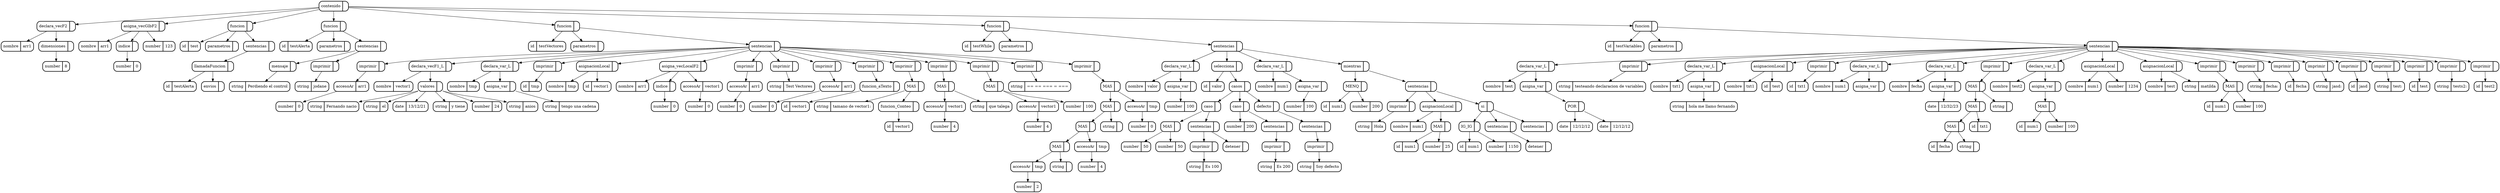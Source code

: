 digraph G {
node[shape=Mrecord]
5[label="contenido | ",style=bold]
2[label="declara_vecF2 | ",style=bold]
{5}->{2}
3[label="nombre | arr1",style=bold]
{2}->{3}
4[label="dimensiones | ",style=bold]
{2}->{4}
1[label="number | 8",style=bold]
{4}->{1}
8[label="asigna_vecGlbF2 | ",style=bold]
{5}->{8}
9[label="nombre | arr1",style=bold]
{8}->{9}
10[label="indice | ",style=bold]
{8}->{10}
6[label="number | 0",style=bold]
{10}->{6}
7[label="number | 123",style=bold]
{8}->{7}
16[label="funcion | ",style=bold]
{5}->{16}
17[label="id | test",style=bold]
{16}->{17}
11[label="parametros | ",style=bold]
{16}->{11}
15[label="sentencias | ",style=bold]
{16}->{15}
13[label="llamadaFuncion | ",style=bold]
{15}->{13}
14[label="id | testAlerta",style=bold]
{13}->{14}
12[label="envios | ",style=bold]
{13}->{12}
24[label="funcion | ",style=bold]
{5}->{24}
25[label="id | testAlerta",style=bold]
{24}->{25}
18[label="parametros | ",style=bold]
{24}->{18}
21[label="sentencias | ",style=bold]
{24}->{21}
20[label="mensaje | ",style=bold]
{21}->{20}
19[label="string | Perdiendo el control",style=bold]
{20}->{19}
23[label="imprimir | ",style=bold]
{21}->{23}
22[label="string | jodane",style=bold]
{23}->{22}
96[label="funcion | ",style=bold]
{5}->{96}
97[label="id | testVectores",style=bold]
{96}->{97}
26[label="parametros | ",style=bold]
{96}->{26}
30[label="sentencias | ",style=bold]
{96}->{30}
29[label="imprimir | ",style=bold]
{30}->{29}
28[label="accesoAr | arr1",style=bold]
{29}->{28}
27[label="number | 0",style=bold]
{28}->{27}
38[label="declara_vecF1_L | ",style=bold]
{30}->{38}
39[label="nombre | vector1",style=bold]
{38}->{39}
32[label="valores | ",style=bold]
{38}->{32}
31[label="string | Fernando nacio",style=bold]
{32}->{31}
33[label="string |  el ",style=bold]
{32}->{33}
34[label="date | 13/12/21",style=bold]
{32}->{34}
35[label="string |  y tiene ",style=bold]
{32}->{35}
36[label="number | 24",style=bold]
{32}->{36}
37[label="string |  anios",style=bold]
{32}->{37}
42[label="declara_var_L | ",style=bold]
{30}->{42}
43[label="nombre | tmp",style=bold]
{42}->{43}
41[label="asigna_var | ",style=bold]
{42}->{41}
40[label="string |  tengo una cadena",style=bold]
{41}->{40}
45[label="imprimir | ",style=bold]
{30}->{45}
44[label="id | tmp",style=bold]
{45}->{44}
47[label="asignacionLocal | ",style=bold]
{30}->{47}
48[label="nombre | tmp",style=bold]
{47}->{48}
46[label="id | vector1",style=bold]
{47}->{46}
52[label="asigna_vecLocalF2 | ",style=bold]
{30}->{52}
53[label="nombre | arr1",style=bold]
{52}->{53}
54[label="indice | ",style=bold]
{52}->{54}
49[label="number | 0",style=bold]
{54}->{49}
51[label="accesoAr | vector1",style=bold]
{52}->{51}
50[label="number | 0",style=bold]
{51}->{50}
57[label="imprimir | ",style=bold]
{30}->{57}
56[label="accesoAr | arr1",style=bold]
{57}->{56}
55[label="number | 0",style=bold]
{56}->{55}
59[label="imprimir | ",style=bold]
{30}->{59}
58[label="string | Test Vectores",style=bold]
{59}->{58}
62[label="imprimir | ",style=bold]
{30}->{62}
61[label="accesoAr | arr1",style=bold]
{62}->{61}
60[label="number | 0",style=bold]
{61}->{60}
65[label="imprimir | ",style=bold]
{30}->{65}
63[label="funcion_aTexto | ",style=bold]
{65}->{63}
64[label="id | vector1",style=bold]
{63}->{64}
70[label="imprimir | ",style=bold]
{30}->{70}
69[label="MAS | ",style=bold]
{70}->{69}
66[label="string | tamano de vector1: ",style=bold]
{69}->{66}
67[label="funcion_Conteo | ",style=bold]
{69}->{67}
68[label="id | vector1",style=bold]
{67}->{68}
75[label="imprimir | ",style=bold]
{30}->{75}
74[label="MAS | ",style=bold]
{75}->{74}
72[label="accesoAr | vector1",style=bold]
{74}->{72}
71[label="number | 4",style=bold]
{72}->{71}
73[label="string |   que talega",style=bold]
{74}->{73}
80[label="imprimir | ",style=bold]
{30}->{80}
79[label="MAS | ",style=bold]
{80}->{79}
77[label="accesoAr | vector1",style=bold]
{79}->{77}
76[label="number | 4",style=bold]
{77}->{76}
78[label="number | 100",style=bold]
{79}->{78}
82[label="imprimir | ",style=bold]
{30}->{82}
81[label="string |  == == === = === ",style=bold]
{82}->{81}
95[label="imprimir | ",style=bold]
{30}->{95}
94[label="MAS | ",style=bold]
{95}->{94}
91[label="MAS | ",style=bold]
{94}->{91}
89[label="MAS | ",style=bold]
{91}->{89}
86[label="MAS | ",style=bold]
{89}->{86}
84[label="accesoAr | tmp",style=bold]
{86}->{84}
83[label="number | 2",style=bold]
{84}->{83}
85[label="string |  ",style=bold]
{86}->{85}
88[label="accesoAr | tmp",style=bold]
{89}->{88}
87[label="number | 4",style=bold]
{88}->{87}
90[label="string |  ",style=bold]
{91}->{90}
93[label="accesoAr | tmp",style=bold]
{94}->{93}
92[label="number | 0",style=bold]
{93}->{92}
147[label="funcion | ",style=bold]
{5}->{147}
148[label="id | testWhile",style=bold]
{147}->{148}
98[label="parametros | ",style=bold]
{147}->{98}
103[label="sentencias | ",style=bold]
{147}->{103}
101[label="declara_var_L | ",style=bold]
{103}->{101}
102[label="nombre | valor",style=bold]
{101}->{102}
100[label="asigna_var | ",style=bold]
{101}->{100}
99[label="number | 100",style=bold]
{100}->{99}
123[label="selecciona | ",style=bold]
{103}->{123}
104[label="id | valor",style=bold]
{123}->{104}
113[label="casos | ",style=bold]
{123}->{113}
112[label="caso | ",style=bold]
{113}->{112}
107[label="MAS | ",style=bold]
{112}->{107}
105[label="number | 50",style=bold]
{107}->{105}
106[label="number | 50",style=bold]
{107}->{106}
110[label="sentencias | ",style=bold]
{112}->{110}
109[label="imprimir | ",style=bold]
{110}->{109}
108[label="string | Es 100",style=bold]
{109}->{108}
111[label="detener | ",style=bold]
{110}->{111}
118[label="caso | ",style=bold]
{113}->{118}
114[label="number | 200",style=bold]
{118}->{114}
117[label="sentencias | ",style=bold]
{118}->{117}
116[label="imprimir | ",style=bold]
{117}->{116}
115[label="string | Es 200",style=bold]
{116}->{115}
122[label="defecto | ",style=bold]
{113}->{122}
121[label="sentencias | ",style=bold]
{122}->{121}
120[label="imprimir | ",style=bold]
{121}->{120}
119[label="string | Soy defecto",style=bold]
{120}->{119}
126[label="declara_var_L | ",style=bold]
{103}->{126}
127[label="nombre | num1",style=bold]
{126}->{127}
125[label="asigna_var | ",style=bold]
{126}->{125}
124[label="number | 100",style=bold]
{125}->{124}
146[label="mientras | ",style=bold]
{103}->{146}
130[label="MENQ | ",style=bold]
{146}->{130}
128[label="id | num1",style=bold]
{130}->{128}
129[label="number | 200",style=bold]
{130}->{129}
133[label="sentencias | ",style=bold]
{146}->{133}
132[label="imprimir | ",style=bold]
{133}->{132}
131[label="string |  Hola",style=bold]
{132}->{131}
137[label="asignacionLocal | ",style=bold]
{133}->{137}
138[label="nombre | num1",style=bold]
{137}->{138}
136[label="MAS | ",style=bold]
{137}->{136}
134[label="id | num1",style=bold]
{136}->{134}
135[label="number | 25",style=bold]
{136}->{135}
145[label="si | ",style=bold]
{133}->{145}
141[label="IG_IG | ",style=bold]
{145}->{141}
139[label="id | num1",style=bold]
{141}->{139}
140[label="number | 1150",style=bold]
{141}->{140}
143[label="sentencias | ",style=bold]
{145}->{143}
142[label="detener | ",style=bold]
{143}->{142}
144[label="sentencias | ",style=bold]
{145}->{144}
215[label="funcion | ",style=bold]
{5}->{215}
216[label="id | testVariables",style=bold]
{215}->{216}
149[label="parametros | ",style=bold]
{215}->{149}
156[label="sentencias | ",style=bold]
{215}->{156}
154[label="declara_var_L | ",style=bold]
{156}->{154}
155[label="nombre | test",style=bold]
{154}->{155}
153[label="asigna_var | ",style=bold]
{154}->{153}
152[label="POR | ",style=bold]
{153}->{152}
150[label="date | 12/12/12",style=bold]
{152}->{150}
151[label="date | 12/12/12",style=bold]
{152}->{151}
158[label="imprimir | ",style=bold]
{156}->{158}
157[label="string | testeando declaracion de variables",style=bold]
{158}->{157}
161[label="declara_var_L | ",style=bold]
{156}->{161}
162[label="nombre | txt1",style=bold]
{161}->{162}
160[label="asigna_var | ",style=bold]
{161}->{160}
159[label="string | hola me llamo fernando",style=bold]
{160}->{159}
164[label="asignacionLocal | ",style=bold]
{156}->{164}
165[label="nombre | txt1",style=bold]
{164}->{165}
163[label="id | test",style=bold]
{164}->{163}
167[label="imprimir | ",style=bold]
{156}->{167}
166[label="id | txt1",style=bold]
{167}->{166}
169[label="declara_var_L | ",style=bold]
{156}->{169}
170[label="nombre | num1",style=bold]
{169}->{170}
168[label="asigna_var | ",style=bold]
{169}->{168}
173[label="declara_var_L | ",style=bold]
{156}->{173}
174[label="nombre | fecha",style=bold]
{173}->{174}
172[label="asigna_var | ",style=bold]
{173}->{172}
171[label="date | 12/32/23",style=bold]
{172}->{171}
182[label="imprimir | ",style=bold]
{156}->{182}
181[label="MAS | ",style=bold]
{182}->{181}
179[label="MAS | ",style=bold]
{181}->{179}
177[label="MAS | ",style=bold]
{179}->{177}
175[label="id | fecha",style=bold]
{177}->{175}
176[label="string |  ",style=bold]
{177}->{176}
178[label="id | txt1",style=bold]
{179}->{178}
180[label="string |  <--> ",style=bold]
{181}->{180}
187[label="declara_var_L | ",style=bold]
{156}->{187}
188[label="nombre | test2",style=bold]
{187}->{188}
186[label="asigna_var | ",style=bold]
{187}->{186}
185[label="MAS | ",style=bold]
{186}->{185}
183[label="id | num1",style=bold]
{185}->{183}
184[label="number | 100",style=bold]
{185}->{184}
190[label="asignacionLocal | ",style=bold]
{156}->{190}
191[label="nombre | num1",style=bold]
{190}->{191}
189[label="number | 1234",style=bold]
{190}->{189}
193[label="asignacionLocal | ",style=bold]
{156}->{193}
194[label="nombre | test",style=bold]
{193}->{194}
192[label="string | matilda",style=bold]
{193}->{192}
198[label="imprimir | ",style=bold]
{156}->{198}
197[label="MAS | ",style=bold]
{198}->{197}
195[label="id | num1",style=bold]
{197}->{195}
196[label="number | 100",style=bold]
{197}->{196}
200[label="imprimir | ",style=bold]
{156}->{200}
199[label="string | fecha:",style=bold]
{200}->{199}
202[label="imprimir | ",style=bold]
{156}->{202}
201[label="id | fecha",style=bold]
{202}->{201}
204[label="imprimir | ",style=bold]
{156}->{204}
203[label="string | jasd:",style=bold]
{204}->{203}
206[label="imprimir | ",style=bold]
{156}->{206}
205[label="id | jasd",style=bold]
{206}->{205}
208[label="imprimir | ",style=bold]
{156}->{208}
207[label="string | test:",style=bold]
{208}->{207}
210[label="imprimir | ",style=bold]
{156}->{210}
209[label="id | test",style=bold]
{210}->{209}
212[label="imprimir | ",style=bold]
{156}->{212}
211[label="string | tests2:",style=bold]
{212}->{211}
214[label="imprimir | ",style=bold]
{156}->{214}
213[label="id | test2",style=bold]
{214}->{213}

}